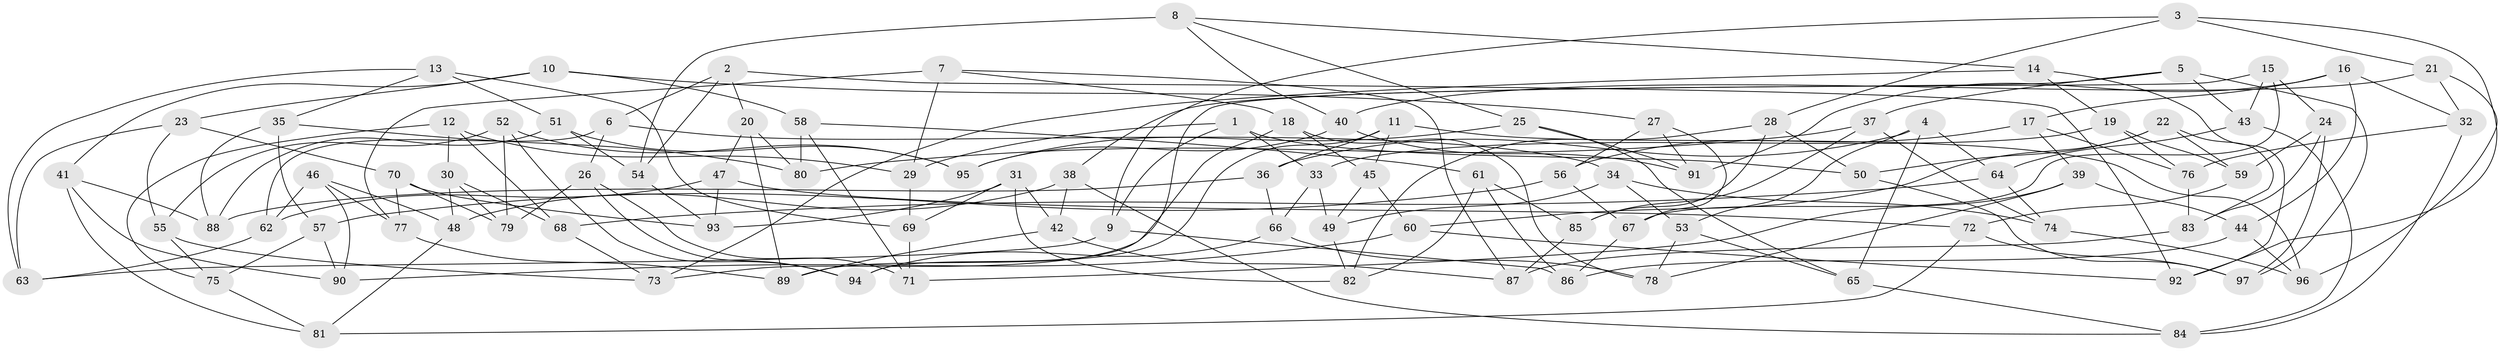 // coarse degree distribution, {6: 0.417910447761194, 4: 0.5223880597014925, 5: 0.029850746268656716, 3: 0.029850746268656716}
// Generated by graph-tools (version 1.1) at 2025/52/02/27/25 19:52:32]
// undirected, 97 vertices, 194 edges
graph export_dot {
graph [start="1"]
  node [color=gray90,style=filled];
  1;
  2;
  3;
  4;
  5;
  6;
  7;
  8;
  9;
  10;
  11;
  12;
  13;
  14;
  15;
  16;
  17;
  18;
  19;
  20;
  21;
  22;
  23;
  24;
  25;
  26;
  27;
  28;
  29;
  30;
  31;
  32;
  33;
  34;
  35;
  36;
  37;
  38;
  39;
  40;
  41;
  42;
  43;
  44;
  45;
  46;
  47;
  48;
  49;
  50;
  51;
  52;
  53;
  54;
  55;
  56;
  57;
  58;
  59;
  60;
  61;
  62;
  63;
  64;
  65;
  66;
  67;
  68;
  69;
  70;
  71;
  72;
  73;
  74;
  75;
  76;
  77;
  78;
  79;
  80;
  81;
  82;
  83;
  84;
  85;
  86;
  87;
  88;
  89;
  90;
  91;
  92;
  93;
  94;
  95;
  96;
  97;
  1 -- 9;
  1 -- 33;
  1 -- 29;
  1 -- 50;
  2 -- 92;
  2 -- 20;
  2 -- 6;
  2 -- 54;
  3 -- 92;
  3 -- 9;
  3 -- 28;
  3 -- 21;
  4 -- 65;
  4 -- 36;
  4 -- 53;
  4 -- 64;
  5 -- 38;
  5 -- 43;
  5 -- 37;
  5 -- 97;
  6 -- 62;
  6 -- 26;
  6 -- 34;
  7 -- 77;
  7 -- 18;
  7 -- 29;
  7 -- 87;
  8 -- 54;
  8 -- 25;
  8 -- 14;
  8 -- 40;
  9 -- 63;
  9 -- 86;
  10 -- 58;
  10 -- 23;
  10 -- 27;
  10 -- 41;
  11 -- 89;
  11 -- 45;
  11 -- 36;
  11 -- 96;
  12 -- 75;
  12 -- 29;
  12 -- 68;
  12 -- 30;
  13 -- 35;
  13 -- 51;
  13 -- 69;
  13 -- 63;
  14 -- 19;
  14 -- 73;
  14 -- 92;
  15 -- 43;
  15 -- 24;
  15 -- 67;
  15 -- 94;
  16 -- 91;
  16 -- 32;
  16 -- 44;
  16 -- 17;
  17 -- 39;
  17 -- 76;
  17 -- 56;
  18 -- 73;
  18 -- 78;
  18 -- 45;
  19 -- 59;
  19 -- 33;
  19 -- 76;
  20 -- 89;
  20 -- 80;
  20 -- 47;
  21 -- 96;
  21 -- 32;
  21 -- 40;
  22 -- 50;
  22 -- 59;
  22 -- 60;
  22 -- 83;
  23 -- 55;
  23 -- 70;
  23 -- 63;
  24 -- 59;
  24 -- 97;
  24 -- 83;
  25 -- 91;
  25 -- 95;
  25 -- 65;
  26 -- 94;
  26 -- 79;
  26 -- 71;
  27 -- 91;
  27 -- 67;
  27 -- 56;
  28 -- 82;
  28 -- 85;
  28 -- 50;
  29 -- 69;
  30 -- 48;
  30 -- 79;
  30 -- 68;
  31 -- 82;
  31 -- 93;
  31 -- 69;
  31 -- 42;
  32 -- 84;
  32 -- 76;
  33 -- 66;
  33 -- 49;
  34 -- 53;
  34 -- 49;
  34 -- 74;
  35 -- 80;
  35 -- 57;
  35 -- 88;
  36 -- 88;
  36 -- 66;
  37 -- 74;
  37 -- 80;
  37 -- 85;
  38 -- 48;
  38 -- 42;
  38 -- 84;
  39 -- 71;
  39 -- 78;
  39 -- 44;
  40 -- 91;
  40 -- 95;
  41 -- 81;
  41 -- 90;
  41 -- 88;
  42 -- 89;
  42 -- 87;
  43 -- 64;
  43 -- 84;
  44 -- 86;
  44 -- 96;
  45 -- 60;
  45 -- 49;
  46 -- 62;
  46 -- 48;
  46 -- 90;
  46 -- 77;
  47 -- 93;
  47 -- 62;
  47 -- 72;
  48 -- 81;
  49 -- 82;
  50 -- 97;
  51 -- 95;
  51 -- 54;
  51 -- 88;
  52 -- 55;
  52 -- 95;
  52 -- 79;
  52 -- 94;
  53 -- 65;
  53 -- 78;
  54 -- 93;
  55 -- 73;
  55 -- 75;
  56 -- 57;
  56 -- 67;
  57 -- 90;
  57 -- 75;
  58 -- 71;
  58 -- 61;
  58 -- 80;
  59 -- 72;
  60 -- 90;
  60 -- 92;
  61 -- 85;
  61 -- 82;
  61 -- 86;
  62 -- 63;
  64 -- 74;
  64 -- 68;
  65 -- 84;
  66 -- 94;
  66 -- 78;
  67 -- 86;
  68 -- 73;
  69 -- 71;
  70 -- 79;
  70 -- 77;
  70 -- 93;
  72 -- 81;
  72 -- 97;
  74 -- 96;
  75 -- 81;
  76 -- 83;
  77 -- 89;
  83 -- 87;
  85 -- 87;
}
